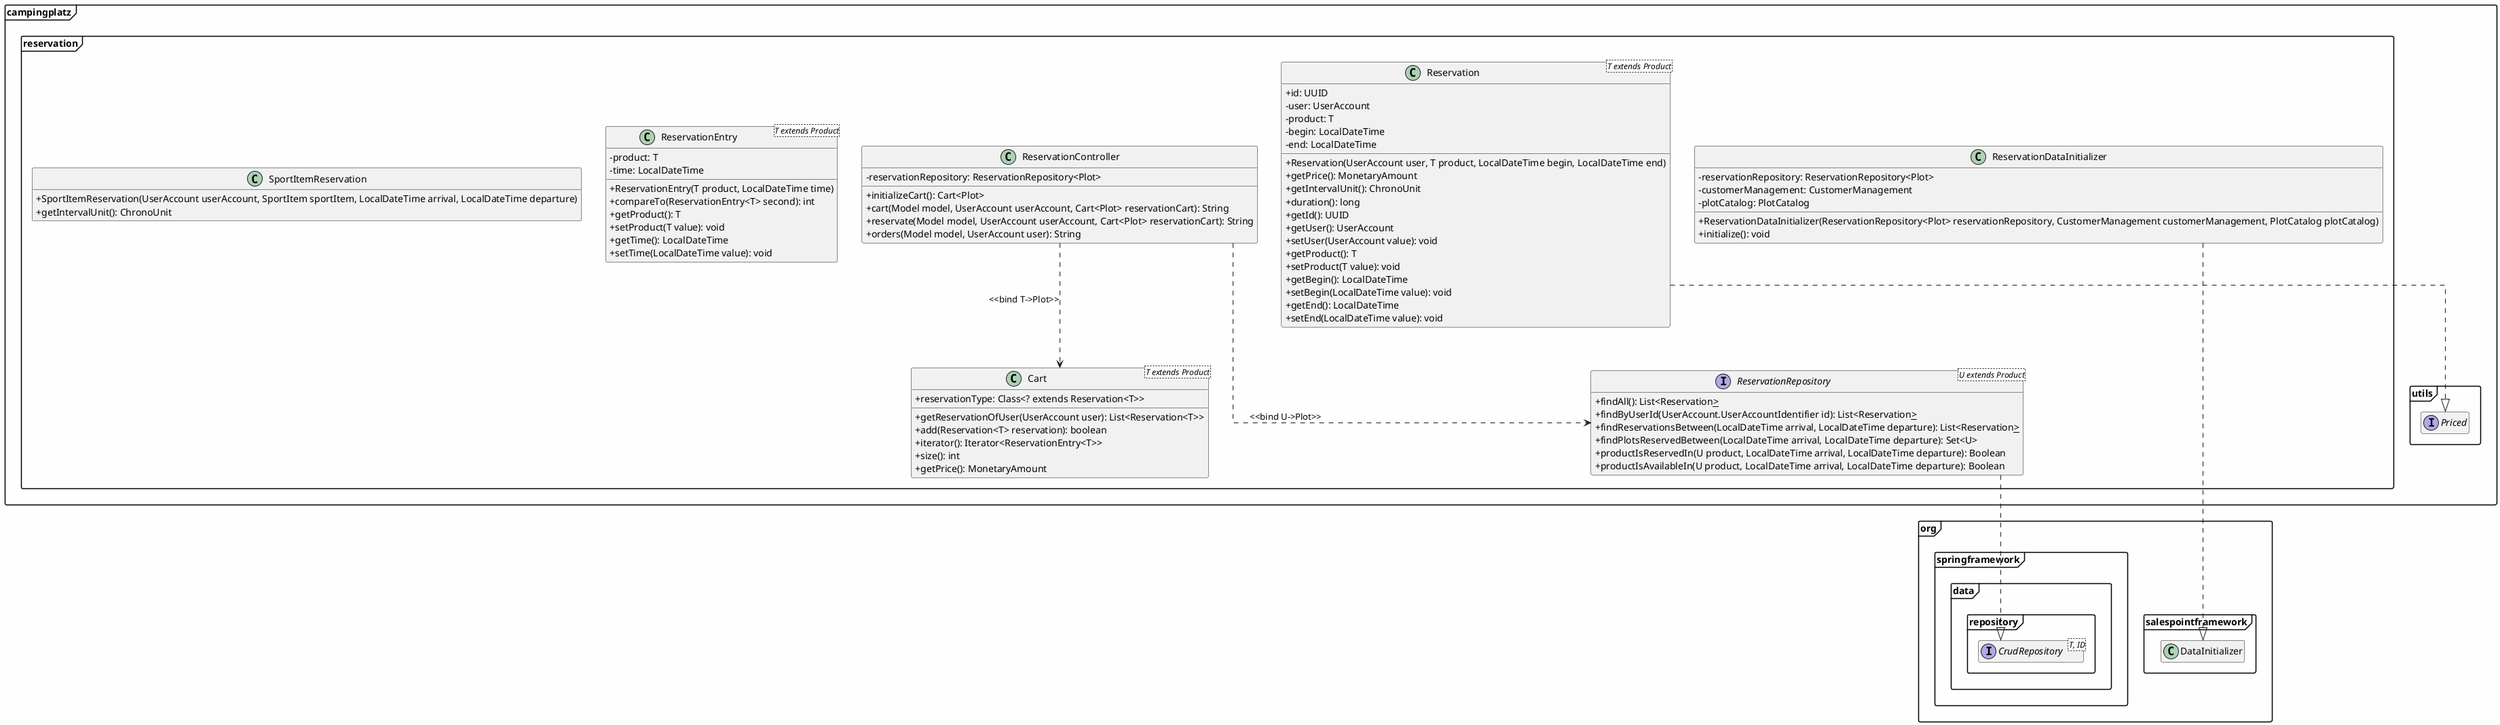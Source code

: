 @startuml
hide empty fields
hide empty methods
skinparam classAttributeIconSize 0
skinparam linetype ortho
skinparam BackgroundColor #FEFEFE
allowmixing
skinparam packageStyle Frame

interface campingplatz.utils.Priced
class campingplatz.reservation.Cart


package org{
    package salespointframework{
    class DataInitializer{}
    }
    package springframework{
    interface data.repository.CrudRepository<T, ID>
    }
}

package campingplatz.reservation{

    class Reservation<T extends Product>{
    +id: UUID
    -user: UserAccount
    -product: T
    -begin: LocalDateTime
    -end: LocalDateTime
    +Reservation(UserAccount user, T product, LocalDateTime begin, LocalDateTime end)
    +getPrice(): MonetaryAmount
    +getIntervalUnit(): ChronoUnit
    +duration(): long
    +getId(): UUID
    +getUser(): UserAccount
    +setUser(UserAccount value): void
    +getProduct(): T
    +setProduct(T value): void
    +getBegin(): LocalDateTime
    +setBegin(LocalDateTime value): void
    +getEnd(): LocalDateTime
    +setEnd(LocalDateTime value): void
    }
    class ReservationController{
    -reservationRepository: ReservationRepository<Plot>
    +initializeCart(): Cart<Plot>
    +cart(Model model, UserAccount userAccount, Cart<Plot> reservationCart): String
    +reservate(Model model, UserAccount userAccount, Cart<Plot> reservationCart): String
    +orders(Model model, UserAccount user): String
    }
    class ReservationDataInitializer{
    -reservationRepository: ReservationRepository<Plot>
    -customerManagement: CustomerManagement
    -plotCatalog: PlotCatalog
    +ReservationDataInitializer(ReservationRepository<Plot> reservationRepository, CustomerManagement customerManagement, PlotCatalog plotCatalog)
    +initialize(): void
    }
    class ReservationEntry<T extends Product>{
    -product: T
    -time: LocalDateTime
    +ReservationEntry(T product, LocalDateTime time)
    +compareTo(ReservationEntry<T> second): int
    +getProduct(): T
    +setProduct(T value): void
    +getTime(): LocalDateTime
    +setTime(LocalDateTime value): void
    }
    interface ReservationRepository<U extends Product>{
    +findAll(): List<Reservation<U>>
    +findByUserId(UserAccount.UserAccountIdentifier id): List<Reservation<U>>
    +findReservationsBetween(LocalDateTime arrival, LocalDateTime departure): List<Reservation<U>>
    +findPlotsReservedBetween(LocalDateTime arrival, LocalDateTime departure): Set<U>
    +productIsReservedIn(U product, LocalDateTime arrival, LocalDateTime departure): Boolean
    +productIsAvailableIn(U product, LocalDateTime arrival, LocalDateTime departure): Boolean
    }
    class SportItemReservation{
    +SportItemReservation(UserAccount userAccount, SportItem sportItem, LocalDateTime arrival, LocalDateTime departure)
    +getIntervalUnit(): ChronoUnit
    }
        class Cart<T extends Product>{
        +reservationType: Class<? extends Reservation<T>>
        +getReservationOfUser(UserAccount user): List<Reservation<T>>
        +add(Reservation<T> reservation): boolean
        +iterator(): Iterator<ReservationEntry<T>>
        +size(): int
        +getPrice(): MonetaryAmount
        }
}
Reservation ..|> Priced

ReservationController ..> ReservationRepository: <<bind U->Plot>>
ReservationController ..> Cart: <<bind T->Plot>>

ReservationDataInitializer ..|> DataInitializer

ReservationRepository ..|> CrudRepository

@enduml